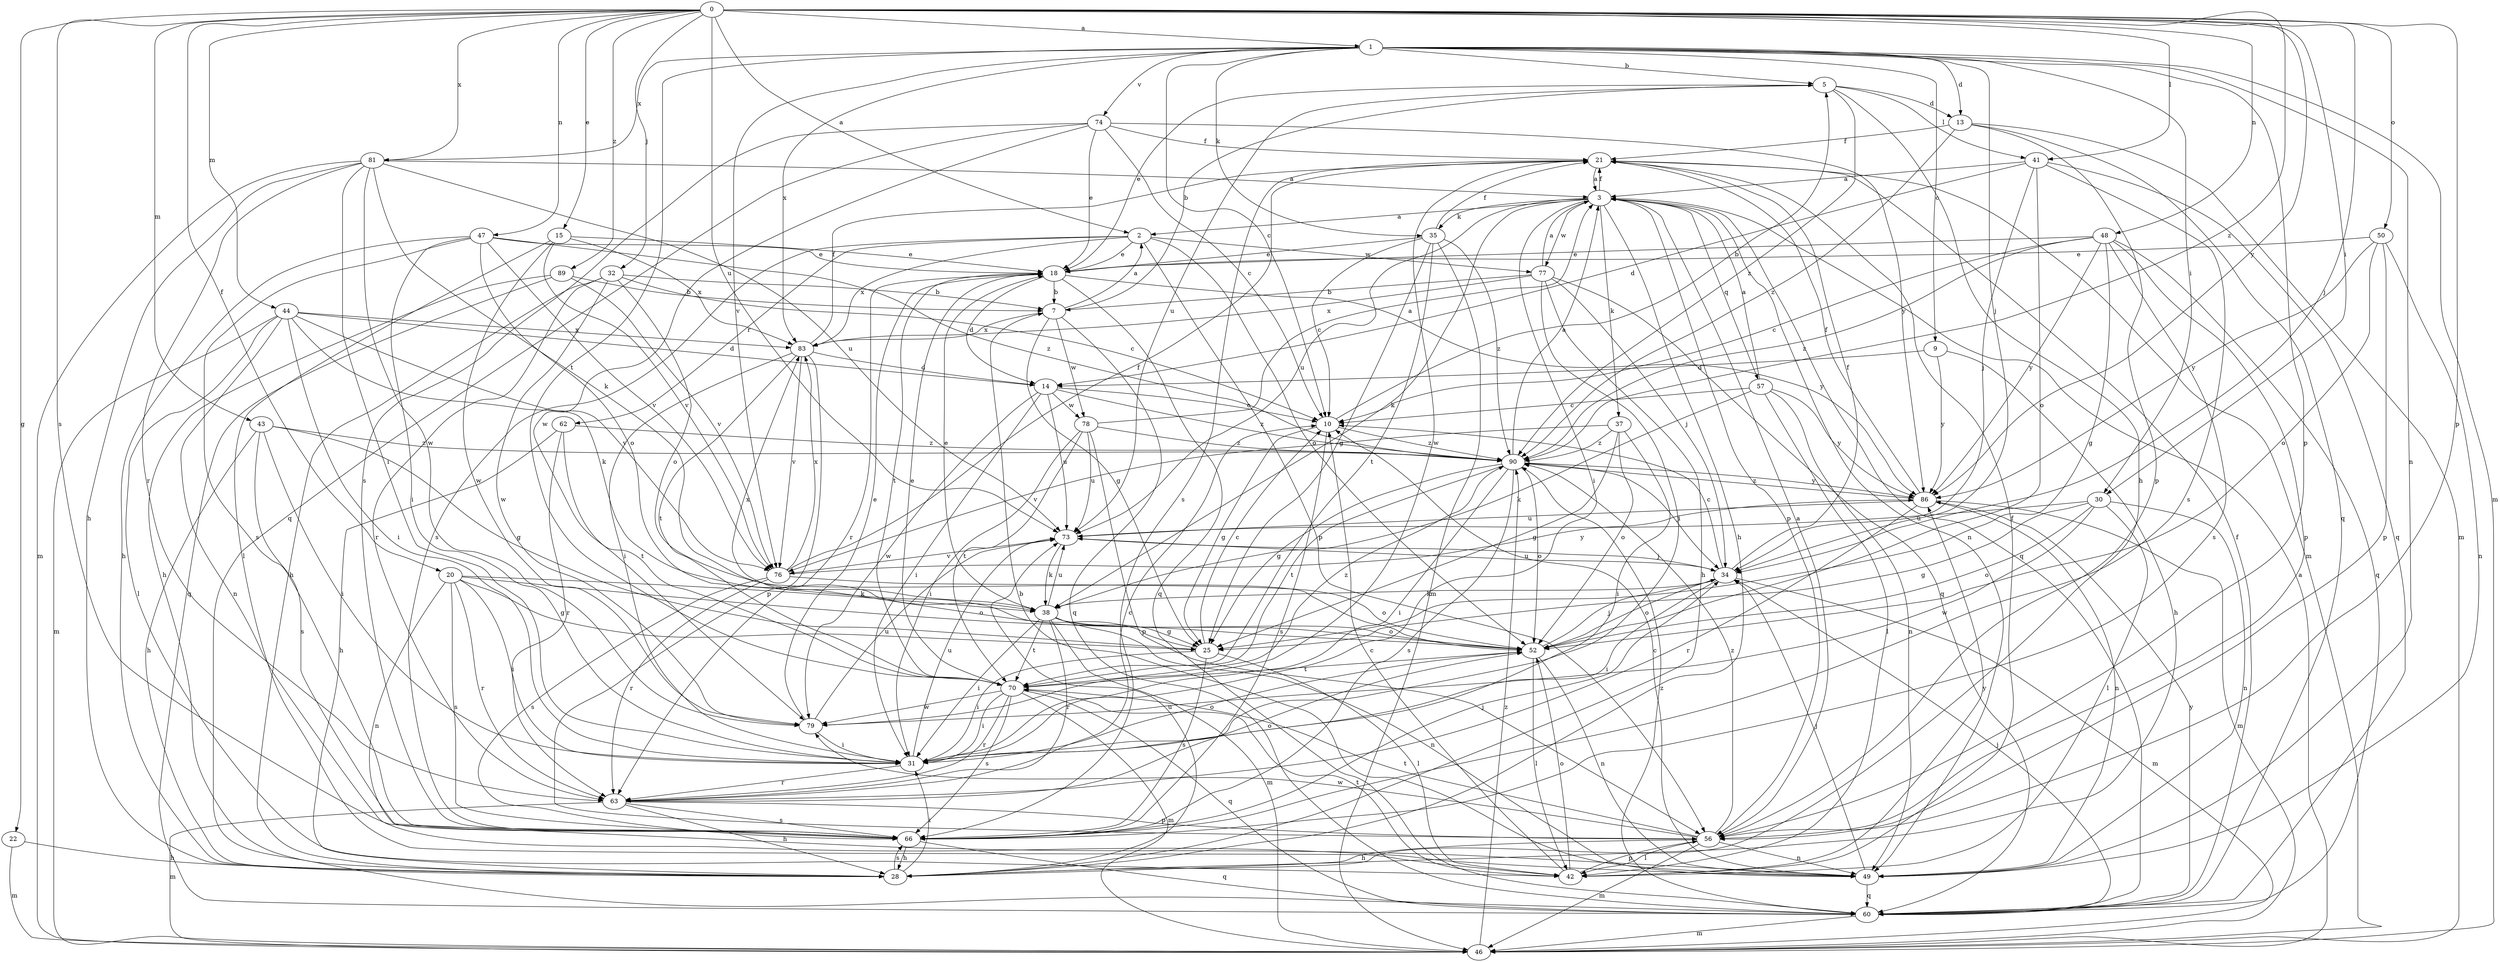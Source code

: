 strict digraph  {
0;
1;
2;
3;
5;
7;
9;
10;
13;
14;
15;
18;
20;
21;
22;
25;
28;
30;
31;
32;
34;
35;
37;
38;
41;
42;
43;
44;
46;
47;
48;
49;
50;
52;
56;
57;
60;
62;
63;
66;
70;
73;
74;
76;
77;
78;
79;
81;
83;
86;
89;
90;
0 -> 1  [label=a];
0 -> 2  [label=a];
0 -> 15  [label=e];
0 -> 20  [label=f];
0 -> 22  [label=g];
0 -> 30  [label=i];
0 -> 32  [label=j];
0 -> 34  [label=j];
0 -> 41  [label=l];
0 -> 43  [label=m];
0 -> 44  [label=m];
0 -> 47  [label=n];
0 -> 48  [label=n];
0 -> 50  [label=o];
0 -> 56  [label=p];
0 -> 66  [label=s];
0 -> 73  [label=u];
0 -> 81  [label=x];
0 -> 86  [label=y];
0 -> 89  [label=z];
0 -> 90  [label=z];
1 -> 5  [label=b];
1 -> 9  [label=c];
1 -> 10  [label=c];
1 -> 13  [label=d];
1 -> 30  [label=i];
1 -> 34  [label=j];
1 -> 35  [label=k];
1 -> 46  [label=m];
1 -> 49  [label=n];
1 -> 56  [label=p];
1 -> 70  [label=t];
1 -> 74  [label=v];
1 -> 76  [label=v];
1 -> 81  [label=x];
1 -> 83  [label=x];
2 -> 18  [label=e];
2 -> 52  [label=o];
2 -> 56  [label=p];
2 -> 62  [label=r];
2 -> 66  [label=s];
2 -> 77  [label=w];
2 -> 83  [label=x];
3 -> 2  [label=a];
3 -> 21  [label=f];
3 -> 28  [label=h];
3 -> 31  [label=i];
3 -> 35  [label=k];
3 -> 37  [label=k];
3 -> 38  [label=k];
3 -> 49  [label=n];
3 -> 56  [label=p];
3 -> 57  [label=q];
3 -> 60  [label=q];
3 -> 73  [label=u];
3 -> 77  [label=w];
5 -> 13  [label=d];
5 -> 18  [label=e];
5 -> 28  [label=h];
5 -> 41  [label=l];
5 -> 73  [label=u];
5 -> 90  [label=z];
7 -> 2  [label=a];
7 -> 5  [label=b];
7 -> 25  [label=g];
7 -> 60  [label=q];
7 -> 78  [label=w];
7 -> 83  [label=x];
9 -> 14  [label=d];
9 -> 28  [label=h];
9 -> 86  [label=y];
10 -> 5  [label=b];
10 -> 25  [label=g];
10 -> 66  [label=s];
10 -> 90  [label=z];
13 -> 21  [label=f];
13 -> 46  [label=m];
13 -> 56  [label=p];
13 -> 60  [label=q];
13 -> 90  [label=z];
14 -> 10  [label=c];
14 -> 31  [label=i];
14 -> 73  [label=u];
14 -> 78  [label=w];
14 -> 79  [label=w];
14 -> 90  [label=z];
15 -> 18  [label=e];
15 -> 42  [label=l];
15 -> 76  [label=v];
15 -> 79  [label=w];
15 -> 83  [label=x];
18 -> 7  [label=b];
18 -> 14  [label=d];
18 -> 60  [label=q];
18 -> 63  [label=r];
18 -> 70  [label=t];
18 -> 86  [label=y];
20 -> 25  [label=g];
20 -> 31  [label=i];
20 -> 38  [label=k];
20 -> 49  [label=n];
20 -> 52  [label=o];
20 -> 63  [label=r];
20 -> 66  [label=s];
21 -> 3  [label=a];
21 -> 46  [label=m];
21 -> 66  [label=s];
21 -> 79  [label=w];
22 -> 28  [label=h];
22 -> 46  [label=m];
25 -> 10  [label=c];
25 -> 31  [label=i];
25 -> 42  [label=l];
25 -> 66  [label=s];
25 -> 83  [label=x];
28 -> 31  [label=i];
28 -> 66  [label=s];
28 -> 73  [label=u];
30 -> 25  [label=g];
30 -> 42  [label=l];
30 -> 49  [label=n];
30 -> 52  [label=o];
30 -> 73  [label=u];
30 -> 79  [label=w];
31 -> 52  [label=o];
31 -> 63  [label=r];
31 -> 73  [label=u];
32 -> 7  [label=b];
32 -> 10  [label=c];
32 -> 28  [label=h];
32 -> 52  [label=o];
32 -> 63  [label=r];
32 -> 79  [label=w];
34 -> 10  [label=c];
34 -> 21  [label=f];
34 -> 31  [label=i];
34 -> 38  [label=k];
34 -> 46  [label=m];
34 -> 52  [label=o];
34 -> 73  [label=u];
35 -> 10  [label=c];
35 -> 18  [label=e];
35 -> 21  [label=f];
35 -> 25  [label=g];
35 -> 46  [label=m];
35 -> 70  [label=t];
35 -> 90  [label=z];
37 -> 25  [label=g];
37 -> 31  [label=i];
37 -> 52  [label=o];
37 -> 76  [label=v];
37 -> 90  [label=z];
38 -> 18  [label=e];
38 -> 25  [label=g];
38 -> 31  [label=i];
38 -> 46  [label=m];
38 -> 49  [label=n];
38 -> 52  [label=o];
38 -> 63  [label=r];
38 -> 70  [label=t];
38 -> 73  [label=u];
41 -> 3  [label=a];
41 -> 14  [label=d];
41 -> 34  [label=j];
41 -> 52  [label=o];
41 -> 60  [label=q];
41 -> 66  [label=s];
42 -> 10  [label=c];
42 -> 21  [label=f];
42 -> 52  [label=o];
42 -> 56  [label=p];
42 -> 70  [label=t];
42 -> 86  [label=y];
43 -> 25  [label=g];
43 -> 28  [label=h];
43 -> 31  [label=i];
43 -> 66  [label=s];
43 -> 90  [label=z];
44 -> 14  [label=d];
44 -> 31  [label=i];
44 -> 38  [label=k];
44 -> 42  [label=l];
44 -> 46  [label=m];
44 -> 49  [label=n];
44 -> 76  [label=v];
44 -> 83  [label=x];
46 -> 3  [label=a];
46 -> 90  [label=z];
47 -> 18  [label=e];
47 -> 28  [label=h];
47 -> 31  [label=i];
47 -> 52  [label=o];
47 -> 66  [label=s];
47 -> 76  [label=v];
47 -> 90  [label=z];
48 -> 10  [label=c];
48 -> 18  [label=e];
48 -> 25  [label=g];
48 -> 56  [label=p];
48 -> 60  [label=q];
48 -> 66  [label=s];
48 -> 86  [label=y];
48 -> 90  [label=z];
49 -> 7  [label=b];
49 -> 10  [label=c];
49 -> 34  [label=j];
49 -> 60  [label=q];
50 -> 18  [label=e];
50 -> 49  [label=n];
50 -> 52  [label=o];
50 -> 56  [label=p];
50 -> 86  [label=y];
52 -> 34  [label=j];
52 -> 42  [label=l];
52 -> 49  [label=n];
52 -> 70  [label=t];
56 -> 3  [label=a];
56 -> 28  [label=h];
56 -> 42  [label=l];
56 -> 46  [label=m];
56 -> 49  [label=n];
56 -> 70  [label=t];
56 -> 79  [label=w];
56 -> 90  [label=z];
57 -> 3  [label=a];
57 -> 10  [label=c];
57 -> 38  [label=k];
57 -> 42  [label=l];
57 -> 49  [label=n];
57 -> 86  [label=y];
60 -> 21  [label=f];
60 -> 34  [label=j];
60 -> 46  [label=m];
60 -> 86  [label=y];
60 -> 90  [label=z];
62 -> 28  [label=h];
62 -> 63  [label=r];
62 -> 70  [label=t];
62 -> 90  [label=z];
63 -> 10  [label=c];
63 -> 28  [label=h];
63 -> 46  [label=m];
63 -> 52  [label=o];
63 -> 56  [label=p];
63 -> 66  [label=s];
66 -> 28  [label=h];
66 -> 34  [label=j];
66 -> 60  [label=q];
70 -> 18  [label=e];
70 -> 31  [label=i];
70 -> 46  [label=m];
70 -> 60  [label=q];
70 -> 63  [label=r];
70 -> 66  [label=s];
70 -> 79  [label=w];
70 -> 90  [label=z];
73 -> 34  [label=j];
73 -> 38  [label=k];
73 -> 76  [label=v];
74 -> 10  [label=c];
74 -> 18  [label=e];
74 -> 21  [label=f];
74 -> 60  [label=q];
74 -> 66  [label=s];
74 -> 79  [label=w];
74 -> 86  [label=y];
76 -> 21  [label=f];
76 -> 52  [label=o];
76 -> 63  [label=r];
76 -> 66  [label=s];
76 -> 83  [label=x];
76 -> 86  [label=y];
77 -> 3  [label=a];
77 -> 7  [label=b];
77 -> 28  [label=h];
77 -> 31  [label=i];
77 -> 34  [label=j];
77 -> 60  [label=q];
77 -> 83  [label=x];
78 -> 3  [label=a];
78 -> 31  [label=i];
78 -> 56  [label=p];
78 -> 70  [label=t];
78 -> 73  [label=u];
78 -> 90  [label=z];
79 -> 18  [label=e];
79 -> 31  [label=i];
79 -> 73  [label=u];
81 -> 3  [label=a];
81 -> 28  [label=h];
81 -> 31  [label=i];
81 -> 38  [label=k];
81 -> 46  [label=m];
81 -> 63  [label=r];
81 -> 73  [label=u];
81 -> 79  [label=w];
83 -> 14  [label=d];
83 -> 21  [label=f];
83 -> 31  [label=i];
83 -> 56  [label=p];
83 -> 70  [label=t];
83 -> 76  [label=v];
86 -> 21  [label=f];
86 -> 46  [label=m];
86 -> 49  [label=n];
86 -> 63  [label=r];
86 -> 73  [label=u];
86 -> 90  [label=z];
89 -> 7  [label=b];
89 -> 28  [label=h];
89 -> 60  [label=q];
89 -> 76  [label=v];
90 -> 3  [label=a];
90 -> 25  [label=g];
90 -> 31  [label=i];
90 -> 34  [label=j];
90 -> 52  [label=o];
90 -> 66  [label=s];
90 -> 70  [label=t];
90 -> 86  [label=y];
}
